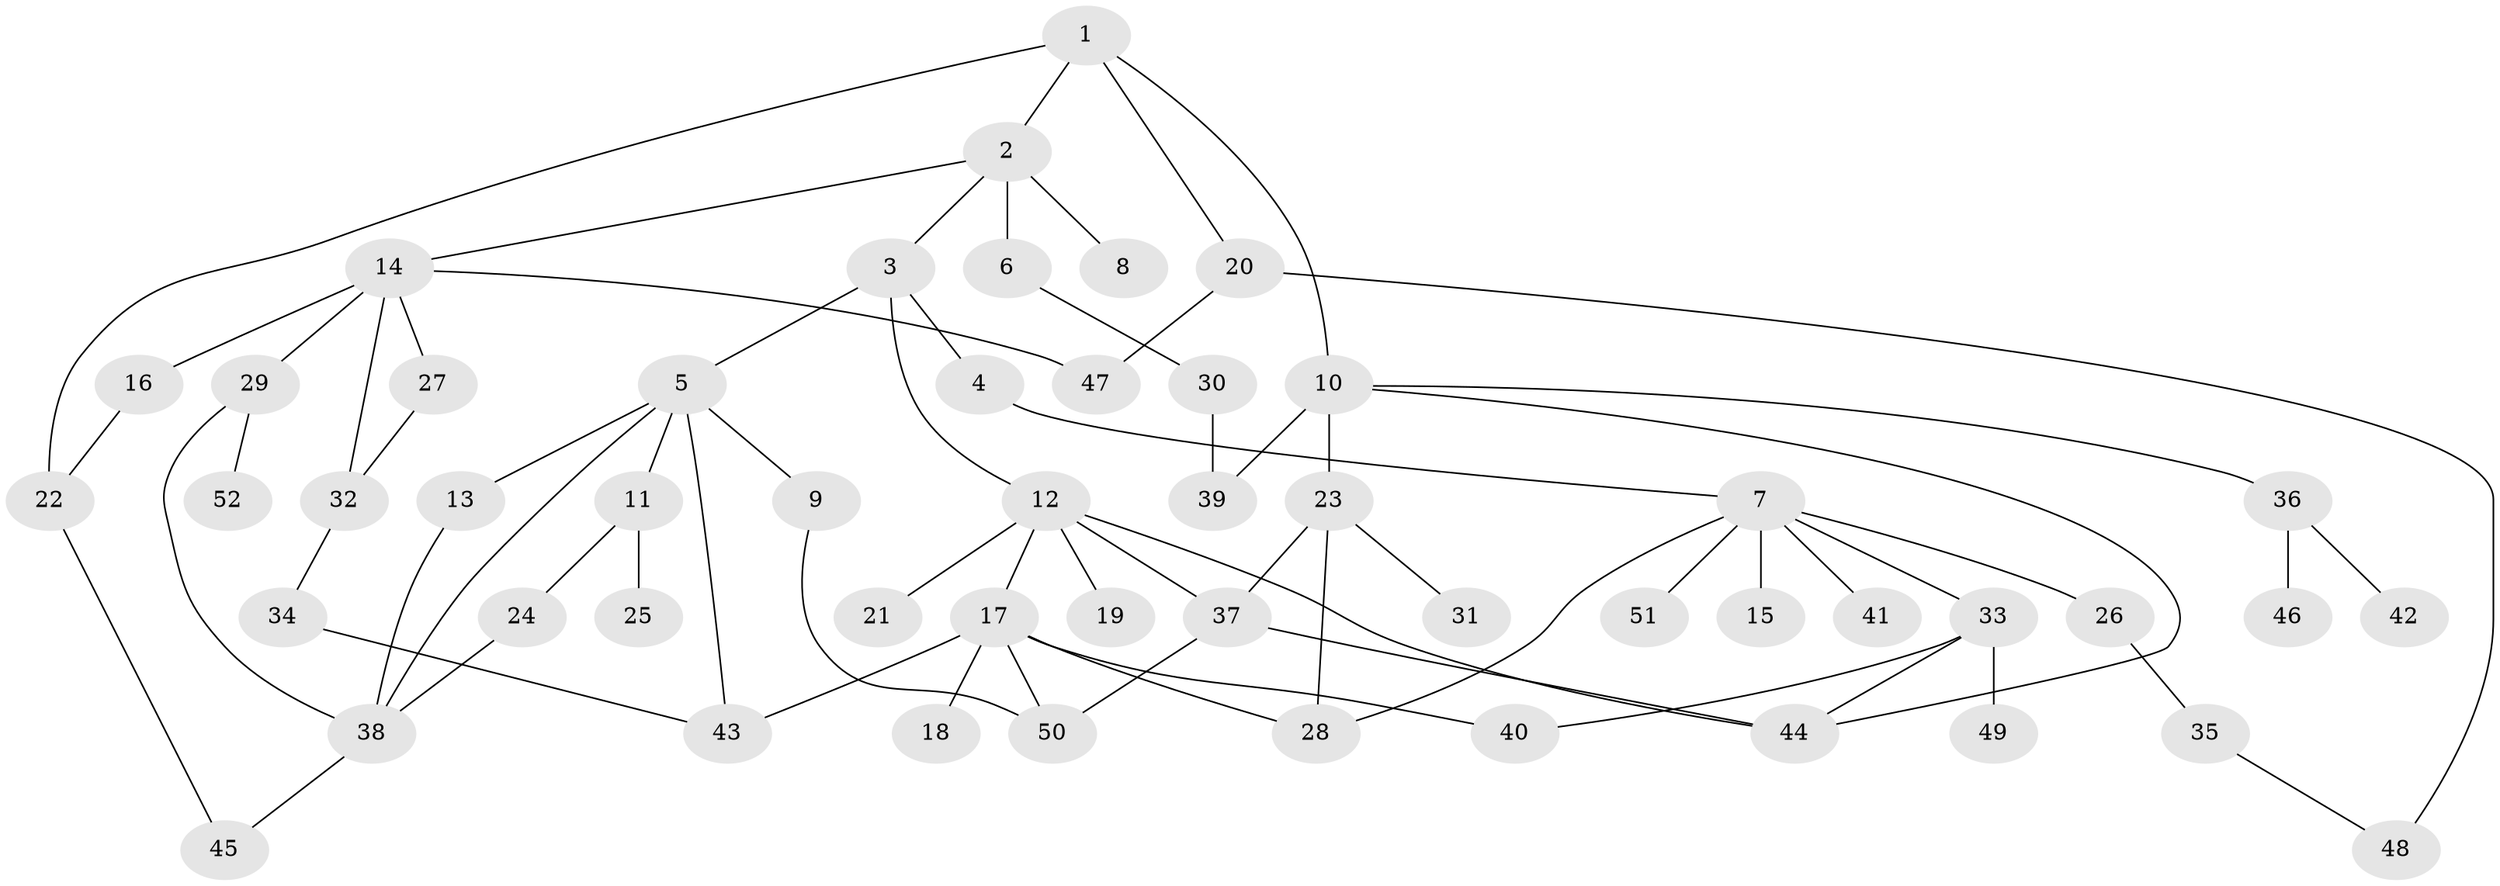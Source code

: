// Generated by graph-tools (version 1.1) at 2025/49/03/09/25 03:49:21]
// undirected, 52 vertices, 71 edges
graph export_dot {
graph [start="1"]
  node [color=gray90,style=filled];
  1;
  2;
  3;
  4;
  5;
  6;
  7;
  8;
  9;
  10;
  11;
  12;
  13;
  14;
  15;
  16;
  17;
  18;
  19;
  20;
  21;
  22;
  23;
  24;
  25;
  26;
  27;
  28;
  29;
  30;
  31;
  32;
  33;
  34;
  35;
  36;
  37;
  38;
  39;
  40;
  41;
  42;
  43;
  44;
  45;
  46;
  47;
  48;
  49;
  50;
  51;
  52;
  1 -- 2;
  1 -- 10;
  1 -- 20;
  1 -- 22;
  2 -- 3;
  2 -- 6;
  2 -- 8;
  2 -- 14;
  3 -- 4;
  3 -- 5;
  3 -- 12;
  4 -- 7;
  5 -- 9;
  5 -- 11;
  5 -- 13;
  5 -- 43;
  5 -- 38;
  6 -- 30;
  7 -- 15;
  7 -- 26;
  7 -- 33;
  7 -- 41;
  7 -- 51;
  7 -- 28;
  9 -- 50;
  10 -- 23;
  10 -- 36;
  10 -- 44;
  10 -- 39;
  11 -- 24;
  11 -- 25;
  12 -- 17;
  12 -- 19;
  12 -- 21;
  12 -- 37;
  12 -- 44;
  13 -- 38;
  14 -- 16;
  14 -- 27;
  14 -- 29;
  14 -- 32;
  14 -- 47;
  16 -- 22;
  17 -- 18;
  17 -- 28;
  17 -- 50;
  17 -- 43;
  17 -- 40;
  20 -- 47;
  20 -- 48;
  22 -- 45;
  23 -- 31;
  23 -- 37;
  23 -- 28;
  24 -- 38;
  26 -- 35;
  27 -- 32;
  29 -- 38;
  29 -- 52;
  30 -- 39;
  32 -- 34;
  33 -- 40;
  33 -- 49;
  33 -- 44;
  34 -- 43;
  35 -- 48;
  36 -- 42;
  36 -- 46;
  37 -- 50;
  37 -- 44;
  38 -- 45;
}
